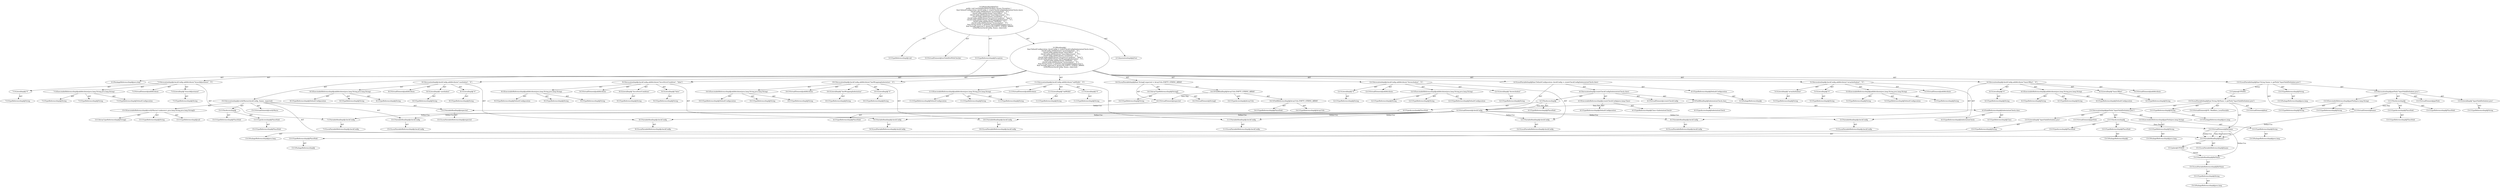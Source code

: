 digraph "testValidDotWithChecker#?" {
0 [label="3:CtTypeReferenceImpl@void" shape=ellipse]
1 [label="3:CtVirtualElement@testValidDotWithChecker" shape=ellipse]
2 [label="3:CtTypeReferenceImpl@Exception" shape=ellipse]
3 [label="3:CtPackageReferenceImpl@java.lang" shape=ellipse]
4 [label="4:CtTypeReferenceImpl@DefaultConfiguration" shape=ellipse]
5 [label="4:CtPackageReferenceImpl@" shape=ellipse]
6 [label="4:CtExecutableReferenceImpl@createCheckConfig(java.lang.Class)" shape=ellipse]
7 [label="4:CtTypeReferenceImpl@DefaultConfiguration" shape=ellipse]
8 [label="4:CtTypeReferenceImpl@Class<IndentationCheck>" shape=ellipse]
9 [label="4:CtVirtualElement@createCheckConfig" shape=ellipse]
10 [label="4:CtTypeAccessImpl@PlaceHold" shape=ellipse]
11 [label="4:CtTypeReferenceImpl@PlaceHold" shape=ellipse]
12 [label="4:CtThisAccessImpl@" shape=ellipse]
13 [label="4:CtTypeReferenceImpl@PlaceHold" shape=ellipse]
14 [label="4:CtFieldReferenceImpl@IndentationCheck.class" shape=ellipse]
15 [label="4:CtTypeReferenceImpl@IndentationCheck" shape=ellipse]
16 [label="4:CtTypeReferenceImpl@Class" shape=ellipse]
17 [label="4:CtFieldReadImpl@IndentationCheck.class" shape=ellipse]
18 [label="4:CtTypeAccessImpl@IndentationCheck" shape=ellipse]
19 [label="4:CtInvocationImpl@createCheckConfig(IndentationCheck.class)" shape=ellipse]
20 [label="4:CtVirtualElement@checkConfig" shape=ellipse]
21 [label="4:CtLocalVariableImpl@final DefaultConfiguration checkConfig = createCheckConfig(IndentationCheck.class)" shape=ellipse]
22 [label="5:CtExecutableReferenceImpl@addAttribute(java.lang.String,java.lang.String)" shape=ellipse]
23 [label="5:CtTypeReferenceImpl@DefaultConfiguration" shape=ellipse]
24 [label="5:CtTypeReferenceImpl@String" shape=ellipse]
25 [label="5:CtTypeReferenceImpl@String" shape=ellipse]
26 [label="5:CtVirtualElement@addAttribute" shape=ellipse]
27 [label="5:CtVariableReadImpl@checkConfig" shape=ellipse]
28 [label="5:CtLocalVariableReferenceImpl@checkConfig" shape=ellipse]
29 [label="5:CtLiteralImpl@\"arrayInitIndent\"" shape=ellipse]
30 [label="5:CtTypeReferenceImpl@String" shape=ellipse]
31 [label="5:CtLiteralImpl@\"4\"" shape=ellipse]
32 [label="5:CtTypeReferenceImpl@String" shape=ellipse]
33 [label="5:CtInvocationImpl@checkConfig.addAttribute(\"arrayInitIndent\", \"4\")" shape=ellipse]
34 [label="6:CtExecutableReferenceImpl@addAttribute(java.lang.String,java.lang.String)" shape=ellipse]
35 [label="6:CtTypeReferenceImpl@DefaultConfiguration" shape=ellipse]
36 [label="6:CtTypeReferenceImpl@String" shape=ellipse]
37 [label="6:CtTypeReferenceImpl@String" shape=ellipse]
38 [label="6:CtVirtualElement@addAttribute" shape=ellipse]
39 [label="6:CtVariableReadImpl@checkConfig" shape=ellipse]
40 [label="6:CtLocalVariableReferenceImpl@checkConfig" shape=ellipse]
41 [label="6:CtLiteralImpl@\"basicOffset\"" shape=ellipse]
42 [label="6:CtTypeReferenceImpl@String" shape=ellipse]
43 [label="6:CtLiteralImpl@\"4\"" shape=ellipse]
44 [label="6:CtTypeReferenceImpl@String" shape=ellipse]
45 [label="6:CtInvocationImpl@checkConfig.addAttribute(\"basicOffset\", \"4\")" shape=ellipse]
46 [label="7:CtExecutableReferenceImpl@addAttribute(java.lang.String,java.lang.String)" shape=ellipse]
47 [label="7:CtTypeReferenceImpl@DefaultConfiguration" shape=ellipse]
48 [label="7:CtTypeReferenceImpl@String" shape=ellipse]
49 [label="7:CtTypeReferenceImpl@String" shape=ellipse]
50 [label="7:CtVirtualElement@addAttribute" shape=ellipse]
51 [label="7:CtVariableReadImpl@checkConfig" shape=ellipse]
52 [label="7:CtLocalVariableReferenceImpl@checkConfig" shape=ellipse]
53 [label="7:CtLiteralImpl@\"braceAdjustment\"" shape=ellipse]
54 [label="7:CtTypeReferenceImpl@String" shape=ellipse]
55 [label="7:CtLiteralImpl@\"0\"" shape=ellipse]
56 [label="7:CtTypeReferenceImpl@String" shape=ellipse]
57 [label="7:CtInvocationImpl@checkConfig.addAttribute(\"braceAdjustment\", \"0\")" shape=ellipse]
58 [label="8:CtExecutableReferenceImpl@addAttribute(java.lang.String,java.lang.String)" shape=ellipse]
59 [label="8:CtTypeReferenceImpl@DefaultConfiguration" shape=ellipse]
60 [label="8:CtTypeReferenceImpl@String" shape=ellipse]
61 [label="8:CtTypeReferenceImpl@String" shape=ellipse]
62 [label="8:CtVirtualElement@addAttribute" shape=ellipse]
63 [label="8:CtVariableReadImpl@checkConfig" shape=ellipse]
64 [label="8:CtLocalVariableReferenceImpl@checkConfig" shape=ellipse]
65 [label="8:CtLiteralImpl@\"caseIndent\"" shape=ellipse]
66 [label="8:CtTypeReferenceImpl@String" shape=ellipse]
67 [label="8:CtLiteralImpl@\"4\"" shape=ellipse]
68 [label="8:CtTypeReferenceImpl@String" shape=ellipse]
69 [label="8:CtInvocationImpl@checkConfig.addAttribute(\"caseIndent\", \"4\")" shape=ellipse]
70 [label="9:CtExecutableReferenceImpl@addAttribute(java.lang.String,java.lang.String)" shape=ellipse]
71 [label="9:CtTypeReferenceImpl@DefaultConfiguration" shape=ellipse]
72 [label="9:CtTypeReferenceImpl@String" shape=ellipse]
73 [label="9:CtTypeReferenceImpl@String" shape=ellipse]
74 [label="9:CtVirtualElement@addAttribute" shape=ellipse]
75 [label="9:CtVariableReadImpl@checkConfig" shape=ellipse]
76 [label="9:CtLocalVariableReferenceImpl@checkConfig" shape=ellipse]
77 [label="9:CtLiteralImpl@\"forceStrictCondition\"" shape=ellipse]
78 [label="9:CtTypeReferenceImpl@String" shape=ellipse]
79 [label="9:CtLiteralImpl@\"false\"" shape=ellipse]
80 [label="9:CtTypeReferenceImpl@String" shape=ellipse]
81 [label="9:CtInvocationImpl@checkConfig.addAttribute(\"forceStrictCondition\", \"false\")" shape=ellipse]
82 [label="10:CtExecutableReferenceImpl@addAttribute(java.lang.String,java.lang.String)" shape=ellipse]
83 [label="10:CtTypeReferenceImpl@DefaultConfiguration" shape=ellipse]
84 [label="10:CtTypeReferenceImpl@String" shape=ellipse]
85 [label="10:CtTypeReferenceImpl@String" shape=ellipse]
86 [label="10:CtVirtualElement@addAttribute" shape=ellipse]
87 [label="10:CtVariableReadImpl@checkConfig" shape=ellipse]
88 [label="10:CtLocalVariableReferenceImpl@checkConfig" shape=ellipse]
89 [label="10:CtLiteralImpl@\"lineWrappingIndentation\"" shape=ellipse]
90 [label="10:CtTypeReferenceImpl@String" shape=ellipse]
91 [label="10:CtLiteralImpl@\"4\"" shape=ellipse]
92 [label="10:CtTypeReferenceImpl@String" shape=ellipse]
93 [label="10:CtInvocationImpl@checkConfig.addAttribute(\"lineWrappingIndentation\", \"4\")" shape=ellipse]
94 [label="11:CtExecutableReferenceImpl@addAttribute(java.lang.String,java.lang.String)" shape=ellipse]
95 [label="11:CtTypeReferenceImpl@DefaultConfiguration" shape=ellipse]
96 [label="11:CtTypeReferenceImpl@String" shape=ellipse]
97 [label="11:CtTypeReferenceImpl@String" shape=ellipse]
98 [label="11:CtVirtualElement@addAttribute" shape=ellipse]
99 [label="11:CtVariableReadImpl@checkConfig" shape=ellipse]
100 [label="11:CtLocalVariableReferenceImpl@checkConfig" shape=ellipse]
101 [label="11:CtLiteralImpl@\"tabWidth\"" shape=ellipse]
102 [label="11:CtTypeReferenceImpl@String" shape=ellipse]
103 [label="11:CtLiteralImpl@\"4\"" shape=ellipse]
104 [label="11:CtTypeReferenceImpl@String" shape=ellipse]
105 [label="11:CtInvocationImpl@checkConfig.addAttribute(\"tabWidth\", \"4\")" shape=ellipse]
106 [label="12:CtExecutableReferenceImpl@addAttribute(java.lang.String,java.lang.String)" shape=ellipse]
107 [label="12:CtTypeReferenceImpl@DefaultConfiguration" shape=ellipse]
108 [label="12:CtTypeReferenceImpl@String" shape=ellipse]
109 [label="12:CtTypeReferenceImpl@String" shape=ellipse]
110 [label="12:CtVirtualElement@addAttribute" shape=ellipse]
111 [label="12:CtVariableReadImpl@checkConfig" shape=ellipse]
112 [label="12:CtLocalVariableReferenceImpl@checkConfig" shape=ellipse]
113 [label="12:CtLiteralImpl@\"throwsIndent\"" shape=ellipse]
114 [label="12:CtTypeReferenceImpl@String" shape=ellipse]
115 [label="12:CtLiteralImpl@\"4\"" shape=ellipse]
116 [label="12:CtTypeReferenceImpl@String" shape=ellipse]
117 [label="12:CtInvocationImpl@checkConfig.addAttribute(\"throwsIndent\", \"4\")" shape=ellipse]
118 [label="13:CtTypeReferenceImpl@String" shape=ellipse]
119 [label="13:CtPackageReferenceImpl@java.lang" shape=ellipse]
120 [label="13:CtExecutableReferenceImpl@getPath(java.lang.String)" shape=ellipse]
121 [label="13:CtTypeReferenceImpl@String" shape=ellipse]
122 [label="13:CtTypeReferenceImpl@String" shape=ellipse]
123 [label="13:CtVirtualElement@getPath" shape=ellipse]
124 [label="13:CtTypeAccessImpl@PlaceHold" shape=ellipse]
125 [label="13:CtTypeReferenceImpl@PlaceHold" shape=ellipse]
126 [label="13:CtThisAccessImpl@" shape=ellipse]
127 [label="13:CtTypeReferenceImpl@PlaceHold" shape=ellipse]
128 [label="13:CtLiteralImpl@\"InputValidDotIndent.java\"" shape=ellipse]
129 [label="13:CtTypeReferenceImpl@String" shape=ellipse]
130 [label="13:CtInvocationImpl@getPath(\"InputValidDotIndent.java\")" shape=ellipse]
131 [label="13:CtVirtualElement@fname" shape=ellipse]
132 [label="13:CtLocalVariableImpl@final String fname = getPath(\"InputValidDotIndent.java\")" shape=ellipse]
133 [label="14:CtVirtualElement@String[]" shape=ellipse]
134 [label="14:CtArrayTypeReferenceImpl@String[]" shape=ellipse]
135 [label="14:CtTypeReferenceImpl@String" shape=ellipse]
136 [label="14:CtFieldReferenceImpl@ArrayUtils.EMPTY_STRING_ARRAY" shape=ellipse]
137 [label="14:CtTypeReferenceImpl@ArrayUtils" shape=ellipse]
138 [label="14:CtTypeReferenceImpl@PlaceHold" shape=ellipse]
139 [label="14:CtFieldReadImpl@ArrayUtils.EMPTY_STRING_ARRAY" shape=ellipse]
140 [label="14:CtTypeAccessImpl@ArrayUtils" shape=ellipse]
141 [label="14:CtVirtualElement@expected" shape=ellipse]
142 [label="14:CtLocalVariableImpl@final String[] expected = ArrayUtils.EMPTY_STRING_ARRAY" shape=ellipse]
143 [label="15:CtExecutableReferenceImpl@verifyWarns(<unknown>,java.lang.String,java.lang.String[])" shape=ellipse]
144 [label="15:CtTypeReferenceImpl@null" shape=ellipse]
145 [label="15:CtTypeReferenceImpl@String" shape=ellipse]
146 [label="15:CtArrayTypeReferenceImpl@String[]" shape=ellipse]
147 [label="15:CtVirtualElement@verifyWarns" shape=ellipse]
148 [label="15:CtTypeAccessImpl@PlaceHold" shape=ellipse]
149 [label="15:CtTypeReferenceImpl@PlaceHold" shape=ellipse]
150 [label="15:CtThisAccessImpl@" shape=ellipse]
151 [label="15:CtTypeReferenceImpl@PlaceHold" shape=ellipse]
152 [label="15:CtVariableReadImpl@checkConfig" shape=ellipse]
153 [label="15:CtLocalVariableReferenceImpl@checkConfig" shape=ellipse]
154 [label="15:CtVariableReadImpl@fname" shape=ellipse]
155 [label="15:CtLocalVariableReferenceImpl@fname" shape=ellipse]
156 [label="15:CtVariableReadImpl@expected" shape=ellipse]
157 [label="15:CtLocalVariableReferenceImpl@expected" shape=ellipse]
158 [label="15:CtInvocationImpl@verifyWarns(checkConfig, fname, expected)" shape=ellipse]
159 [label="3:CtBlockImpl@\{
    final DefaultConfiguration checkConfig = createCheckConfig(IndentationCheck.class);
    checkConfig.addAttribute(\"arrayInitIndent\", \"4\");
    checkConfig.addAttribute(\"basicOffset\", \"4\");
    checkConfig.addAttribute(\"braceAdjustment\", \"0\");
    checkConfig.addAttribute(\"caseIndent\", \"4\");
    checkConfig.addAttribute(\"forceStrictCondition\", \"false\");
    checkConfig.addAttribute(\"lineWrappingIndentation\", \"4\");
    checkConfig.addAttribute(\"tabWidth\", \"4\");
    checkConfig.addAttribute(\"throwsIndent\", \"4\");
    final String fname = getPath(\"InputValidDotIndent.java\");
    final String[] expected = ArrayUtils.EMPTY_STRING_ARRAY;
    verifyWarns(checkConfig, fname, expected);
\}" shape=ellipse]
160 [label="3:CtMethodImpl@@Test
public void testValidDotWithChecker() throws Exception \{
    final DefaultConfiguration checkConfig = createCheckConfig(IndentationCheck.class);
    checkConfig.addAttribute(\"arrayInitIndent\", \"4\");
    checkConfig.addAttribute(\"basicOffset\", \"4\");
    checkConfig.addAttribute(\"braceAdjustment\", \"0\");
    checkConfig.addAttribute(\"caseIndent\", \"4\");
    checkConfig.addAttribute(\"forceStrictCondition\", \"false\");
    checkConfig.addAttribute(\"lineWrappingIndentation\", \"4\");
    checkConfig.addAttribute(\"tabWidth\", \"4\");
    checkConfig.addAttribute(\"throwsIndent\", \"4\");
    final String fname = getPath(\"InputValidDotIndent.java\");
    final String[] expected = ArrayUtils.EMPTY_STRING_ARRAY;
    verifyWarns(checkConfig, fname, expected);
\}" shape=ellipse]
161 [label="2:CtAnnotationImpl@@Test" shape=ellipse]
162 [label="13:Update@UPDATE" shape=ellipse]
163 [label="13:CtPackageReferenceImpl@java.lang" shape=ellipse]
164 [label="13:CtTypeReferenceImpl@String" shape=ellipse]
165 [label="13:CtPackageReferenceImpl@" shape=ellipse]
166 [label="13:CtTypeReferenceImpl@PlaceHold" shape=ellipse]
167 [label="13:CtPackageReferenceImpl@" shape=ellipse]
168 [label="13:CtTypeReferenceImpl@PlaceHold" shape=ellipse]
169 [label="13:CtTypeAccessImpl@PlaceHold" shape=ellipse]
170 [label="13:CtThisAccessImpl@" shape=ellipse]
171 [label="13:CtPackageReferenceImpl@java.lang" shape=ellipse]
172 [label="13:CtTypeReferenceImpl@String" shape=ellipse]
173 [label="13:CtPackageReferenceImpl@java.lang" shape=ellipse]
174 [label="13:CtTypeReferenceImpl@String" shape=ellipse]
175 [label="13:CtExecutableReferenceImpl@getPath(java.lang.String)" shape=ellipse]
176 [label="13:CtPackageReferenceImpl@java.lang" shape=ellipse]
177 [label="13:CtTypeReferenceImpl@String" shape=ellipse]
178 [label="13:CtLiteralImpl@\"InputValidDotIndent.java\"" shape=ellipse]
179 [label="13:CtInvocationImpl@getPath(\"InputValidDotIndent.java\")" shape=ellipse]
180 [label="13:CtVirtualElement@getPath" shape=ellipse]
181 [label="13:CtLocalVariableImpl@final String fileName = getPath(\"InputValidDotIndent.java\")" shape=ellipse]
182 [label="13:CtVirtualElement@fileName" shape=ellipse]
183 [label="13:CtVirtualElement@final" shape=ellipse]
184 [label="13:CtVirtualElement@VE: Modifiers_LocalVariable" shape=ellipse]
185 [label="15:Update@UPDATE" shape=ellipse]
186 [label="15:CtPackageReferenceImpl@java.lang" shape=ellipse]
187 [label="15:CtTypeReferenceImpl@String" shape=ellipse]
188 [label="15:CtLocalVariableReferenceImpl@fileName" shape=ellipse]
189 [label="15:CtVariableReadImpl@fileName" shape=ellipse]
2 -> 3 [label="AST"];
4 -> 5 [label="AST"];
6 -> 7 [label="AST"];
6 -> 8 [label="AST"];
10 -> 11 [label="AST"];
12 -> 13 [label="AST"];
12 -> 10 [label="AST"];
12 -> 20 [label="Data Dep"];
14 -> 15 [label="AST"];
14 -> 16 [label="AST"];
17 -> 18 [label="AST"];
17 -> 14 [label="AST"];
17 -> 20 [label="Data Dep"];
19 -> 9 [label="AST"];
19 -> 12 [label="AST"];
19 -> 6 [label="AST"];
19 -> 17 [label="AST"];
20 -> 27 [label="Define-Use"];
20 -> 39 [label="Define-Use"];
20 -> 51 [label="Define-Use"];
20 -> 63 [label="Define-Use"];
20 -> 75 [label="Define-Use"];
20 -> 87 [label="Define-Use"];
20 -> 99 [label="Define-Use"];
20 -> 111 [label="Define-Use"];
20 -> 152 [label="Define-Use"];
21 -> 20 [label="AST"];
21 -> 4 [label="AST"];
21 -> 19 [label="AST"];
22 -> 23 [label="AST"];
22 -> 24 [label="AST"];
22 -> 25 [label="AST"];
27 -> 28 [label="AST"];
29 -> 30 [label="AST"];
31 -> 32 [label="AST"];
33 -> 26 [label="AST"];
33 -> 27 [label="AST"];
33 -> 22 [label="AST"];
33 -> 29 [label="AST"];
33 -> 31 [label="AST"];
34 -> 35 [label="AST"];
34 -> 36 [label="AST"];
34 -> 37 [label="AST"];
39 -> 40 [label="AST"];
41 -> 42 [label="AST"];
43 -> 44 [label="AST"];
45 -> 38 [label="AST"];
45 -> 39 [label="AST"];
45 -> 34 [label="AST"];
45 -> 41 [label="AST"];
45 -> 43 [label="AST"];
46 -> 47 [label="AST"];
46 -> 48 [label="AST"];
46 -> 49 [label="AST"];
51 -> 52 [label="AST"];
53 -> 54 [label="AST"];
55 -> 56 [label="AST"];
57 -> 50 [label="AST"];
57 -> 51 [label="AST"];
57 -> 46 [label="AST"];
57 -> 53 [label="AST"];
57 -> 55 [label="AST"];
58 -> 59 [label="AST"];
58 -> 60 [label="AST"];
58 -> 61 [label="AST"];
63 -> 64 [label="AST"];
65 -> 66 [label="AST"];
67 -> 68 [label="AST"];
69 -> 62 [label="AST"];
69 -> 63 [label="AST"];
69 -> 58 [label="AST"];
69 -> 65 [label="AST"];
69 -> 67 [label="AST"];
70 -> 71 [label="AST"];
70 -> 72 [label="AST"];
70 -> 73 [label="AST"];
75 -> 76 [label="AST"];
77 -> 78 [label="AST"];
79 -> 80 [label="AST"];
81 -> 74 [label="AST"];
81 -> 75 [label="AST"];
81 -> 70 [label="AST"];
81 -> 77 [label="AST"];
81 -> 79 [label="AST"];
82 -> 83 [label="AST"];
82 -> 84 [label="AST"];
82 -> 85 [label="AST"];
87 -> 88 [label="AST"];
89 -> 90 [label="AST"];
91 -> 92 [label="AST"];
93 -> 86 [label="AST"];
93 -> 87 [label="AST"];
93 -> 82 [label="AST"];
93 -> 89 [label="AST"];
93 -> 91 [label="AST"];
94 -> 95 [label="AST"];
94 -> 96 [label="AST"];
94 -> 97 [label="AST"];
99 -> 100 [label="AST"];
101 -> 102 [label="AST"];
103 -> 104 [label="AST"];
105 -> 98 [label="AST"];
105 -> 99 [label="AST"];
105 -> 94 [label="AST"];
105 -> 101 [label="AST"];
105 -> 103 [label="AST"];
106 -> 107 [label="AST"];
106 -> 108 [label="AST"];
106 -> 109 [label="AST"];
111 -> 112 [label="AST"];
113 -> 114 [label="AST"];
115 -> 116 [label="AST"];
117 -> 110 [label="AST"];
117 -> 111 [label="AST"];
117 -> 106 [label="AST"];
117 -> 113 [label="AST"];
117 -> 115 [label="AST"];
118 -> 119 [label="AST"];
120 -> 121 [label="AST"];
120 -> 122 [label="AST"];
124 -> 125 [label="AST"];
126 -> 127 [label="AST"];
126 -> 124 [label="AST"];
126 -> 131 [label="Data Dep"];
128 -> 129 [label="AST"];
130 -> 123 [label="AST"];
130 -> 126 [label="AST"];
130 -> 120 [label="AST"];
130 -> 128 [label="AST"];
131 -> 154 [label="Define-Use"];
132 -> 131 [label="AST"];
132 -> 118 [label="AST"];
132 -> 130 [label="AST"];
132 -> 162 [label="Action"];
134 -> 133 [label="AST"];
134 -> 135 [label="AST"];
136 -> 137 [label="AST"];
136 -> 138 [label="AST"];
139 -> 140 [label="AST"];
139 -> 136 [label="AST"];
139 -> 141 [label="Data Dep"];
141 -> 156 [label="Define-Use"];
142 -> 141 [label="AST"];
142 -> 134 [label="AST"];
142 -> 139 [label="AST"];
143 -> 144 [label="AST"];
143 -> 145 [label="AST"];
143 -> 146 [label="AST"];
148 -> 149 [label="AST"];
150 -> 151 [label="AST"];
150 -> 148 [label="AST"];
152 -> 153 [label="AST"];
154 -> 155 [label="AST"];
154 -> 185 [label="Action"];
156 -> 157 [label="AST"];
158 -> 147 [label="AST"];
158 -> 150 [label="AST"];
158 -> 143 [label="AST"];
158 -> 152 [label="AST"];
158 -> 154 [label="AST"];
158 -> 156 [label="AST"];
159 -> 21 [label="AST"];
159 -> 33 [label="AST"];
159 -> 45 [label="AST"];
159 -> 57 [label="AST"];
159 -> 69 [label="AST"];
159 -> 81 [label="AST"];
159 -> 93 [label="AST"];
159 -> 105 [label="AST"];
159 -> 117 [label="AST"];
159 -> 132 [label="AST"];
159 -> 142 [label="AST"];
159 -> 158 [label="AST"];
160 -> 1 [label="AST"];
160 -> 161 [label="AST"];
160 -> 0 [label="AST"];
160 -> 2 [label="AST"];
160 -> 159 [label="AST"];
162 -> 181 [label="Action"];
164 -> 163 [label="AST"];
166 -> 165 [label="AST"];
168 -> 167 [label="AST"];
169 -> 168 [label="AST"];
170 -> 166 [label="AST"];
170 -> 169 [label="AST"];
170 -> 182 [label="Data Dep"];
172 -> 171 [label="AST"];
174 -> 173 [label="AST"];
175 -> 172 [label="AST"];
175 -> 174 [label="AST"];
177 -> 176 [label="AST"];
178 -> 177 [label="AST"];
179 -> 180 [label="AST"];
179 -> 170 [label="AST"];
179 -> 175 [label="AST"];
179 -> 178 [label="AST"];
181 -> 182 [label="AST"];
181 -> 164 [label="AST"];
181 -> 179 [label="AST"];
181 -> 183 [label="AST"];
181 -> 184 [label="AST"];
182 -> 189 [label="Define-Use"];
182 -> 154 [label="Define-Use"];
182 -> 154 [label="Data Dep"];
182 -> 154 [label="Control Dep"];
185 -> 189 [label="Action"];
187 -> 186 [label="AST"];
188 -> 187 [label="AST"];
189 -> 188 [label="AST"];
}